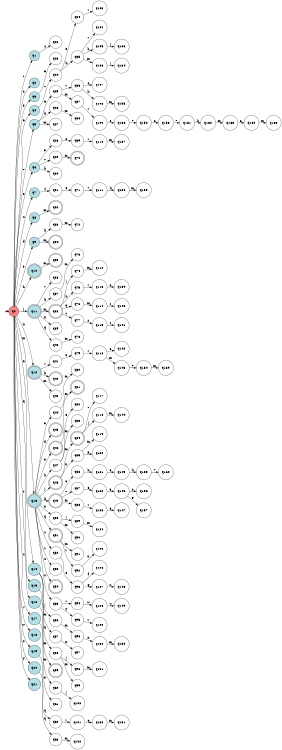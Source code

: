 digraph APTAALF {
__start0 [style = invis, shape = none, label = "", width = 0, height = 0];

rankdir=LR;
size="8,5";

s0 [style="filled", color="black", fillcolor="#ff817b" shape="circle", label="q0"];
s1 [style="filled", color="black", fillcolor="powderblue" shape="circle", label="q1"];
s2 [style="filled", color="black", fillcolor="powderblue" shape="circle", label="q2"];
s3 [style="filled", color="black", fillcolor="powderblue" shape="circle", label="q3"];
s4 [style="filled", color="black", fillcolor="powderblue" shape="circle", label="q4"];
s5 [style="filled", color="black", fillcolor="powderblue" shape="circle", label="q5"];
s6 [style="filled", color="black", fillcolor="powderblue" shape="circle", label="q6"];
s7 [style="filled", color="black", fillcolor="powderblue" shape="circle", label="q7"];
s8 [style="filled", color="black", fillcolor="powderblue" shape="circle", label="q8"];
s9 [style="filled", color="black", fillcolor="powderblue" shape="circle", label="q9"];
s10 [style="rounded,filled", color="black", fillcolor="powderblue" shape="doublecircle", label="q10"];
s11 [style="rounded,filled", color="black", fillcolor="powderblue" shape="doublecircle", label="q11"];
s12 [style="rounded,filled", color="black", fillcolor="powderblue" shape="doublecircle", label="q12"];
s13 [style="rounded,filled", color="black", fillcolor="powderblue" shape="doublecircle", label="q13"];
s14 [style="filled", color="black", fillcolor="powderblue" shape="circle", label="q14"];
s15 [style="filled", color="black", fillcolor="powderblue" shape="circle", label="q15"];
s16 [style="filled", color="black", fillcolor="powderblue" shape="circle", label="q16"];
s17 [style="filled", color="black", fillcolor="powderblue" shape="circle", label="q17"];
s18 [style="filled", color="black", fillcolor="powderblue" shape="circle", label="q18"];
s19 [style="filled", color="black", fillcolor="powderblue" shape="circle", label="q19"];
s20 [style="filled", color="black", fillcolor="powderblue" shape="circle", label="q20"];
s21 [style="filled", color="black", fillcolor="powderblue" shape="circle", label="q21"];
s22 [style="filled", color="black", fillcolor="white" shape="circle", label="q22"];
s23 [style="filled", color="black", fillcolor="white" shape="circle", label="q23"];
s24 [style="filled", color="black", fillcolor="white" shape="circle", label="q24"];
s25 [style="filled", color="black", fillcolor="white" shape="circle", label="q25"];
s26 [style="filled", color="black", fillcolor="white" shape="circle", label="q26"];
s27 [style="filled", color="black", fillcolor="white" shape="circle", label="q27"];
s28 [style="filled", color="black", fillcolor="white" shape="circle", label="q28"];
s29 [style="filled", color="black", fillcolor="white" shape="circle", label="q29"];
s30 [style="filled", color="black", fillcolor="white" shape="circle", label="q30"];
s31 [style="filled", color="black", fillcolor="white" shape="circle", label="q31"];
s32 [style="rounded,filled", color="black", fillcolor="white" shape="doublecircle", label="q32"];
s33 [style="filled", color="black", fillcolor="white" shape="circle", label="q33"];
s34 [style="rounded,filled", color="black", fillcolor="white" shape="doublecircle", label="q34"];
s35 [style="rounded,filled", color="black", fillcolor="white" shape="doublecircle", label="q35"];
s36 [style="filled", color="black", fillcolor="white" shape="circle", label="q36"];
s37 [style="filled", color="black", fillcolor="white" shape="circle", label="q37"];
s38 [style="rounded,filled", color="black", fillcolor="white" shape="doublecircle", label="q38"];
s39 [style="filled", color="black", fillcolor="white" shape="circle", label="q39"];
s40 [style="filled", color="black", fillcolor="white" shape="circle", label="q40"];
s41 [style="filled", color="black", fillcolor="white" shape="circle", label="q41"];
s42 [style="rounded,filled", color="black", fillcolor="white" shape="doublecircle", label="q42"];
s43 [style="filled", color="black", fillcolor="white" shape="circle", label="q43"];
s44 [style="filled", color="black", fillcolor="white" shape="circle", label="q44"];
s45 [style="rounded,filled", color="black", fillcolor="white" shape="doublecircle", label="q45"];
s46 [style="rounded,filled", color="black", fillcolor="white" shape="doublecircle", label="q46"];
s47 [style="filled", color="black", fillcolor="white" shape="circle", label="q47"];
s48 [style="rounded,filled", color="black", fillcolor="white" shape="doublecircle", label="q48"];
s49 [style="rounded,filled", color="black", fillcolor="white" shape="doublecircle", label="q49"];
s50 [style="filled", color="black", fillcolor="white" shape="circle", label="q50"];
s51 [style="rounded,filled", color="black", fillcolor="white" shape="doublecircle", label="q51"];
s52 [style="filled", color="black", fillcolor="white" shape="circle", label="q52"];
s53 [style="filled", color="black", fillcolor="white" shape="circle", label="q53"];
s54 [style="rounded,filled", color="black", fillcolor="white" shape="doublecircle", label="q54"];
s55 [style="filled", color="black", fillcolor="white" shape="circle", label="q55"];
s56 [style="filled", color="black", fillcolor="white" shape="circle", label="q56"];
s57 [style="filled", color="black", fillcolor="white" shape="circle", label="q57"];
s58 [style="filled", color="black", fillcolor="white" shape="circle", label="q58"];
s59 [style="rounded,filled", color="black", fillcolor="white" shape="doublecircle", label="q59"];
s60 [style="filled", color="black", fillcolor="white" shape="circle", label="q60"];
s61 [style="filled", color="black", fillcolor="white" shape="circle", label="q61"];
s62 [style="filled", color="black", fillcolor="white" shape="circle", label="q62"];
s63 [style="filled", color="black", fillcolor="white" shape="circle", label="q63"];
s64 [style="filled", color="black", fillcolor="white" shape="circle", label="q64"];
s65 [style="filled", color="black", fillcolor="white" shape="circle", label="q65"];
s66 [style="filled", color="black", fillcolor="white" shape="circle", label="q66"];
s67 [style="filled", color="black", fillcolor="white" shape="circle", label="q67"];
s68 [style="filled", color="black", fillcolor="white" shape="circle", label="q68"];
s69 [style="filled", color="black", fillcolor="white" shape="circle", label="q69"];
s70 [style="rounded,filled", color="black", fillcolor="white" shape="doublecircle", label="q70"];
s71 [style="filled", color="black", fillcolor="white" shape="circle", label="q71"];
s72 [style="filled", color="black", fillcolor="white" shape="circle", label="q72"];
s73 [style="filled", color="black", fillcolor="white" shape="circle", label="q73"];
s74 [style="filled", color="black", fillcolor="white" shape="circle", label="q74"];
s75 [style="filled", color="black", fillcolor="white" shape="circle", label="q75"];
s76 [style="filled", color="black", fillcolor="white" shape="circle", label="q76"];
s77 [style="filled", color="black", fillcolor="white" shape="circle", label="q77"];
s78 [style="filled", color="black", fillcolor="white" shape="circle", label="q78"];
s79 [style="filled", color="black", fillcolor="white" shape="circle", label="q79"];
s80 [style="filled", color="black", fillcolor="white" shape="circle", label="q80"];
s81 [style="rounded,filled", color="black", fillcolor="white" shape="doublecircle", label="q81"];
s82 [style="filled", color="black", fillcolor="white" shape="circle", label="q82"];
s83 [style="filled", color="black", fillcolor="white" shape="circle", label="q83"];
s84 [style="rounded,filled", color="black", fillcolor="white" shape="doublecircle", label="q84"];
s85 [style="filled", color="black", fillcolor="white" shape="circle", label="q85"];
s86 [style="filled", color="black", fillcolor="white" shape="circle", label="q86"];
s87 [style="filled", color="black", fillcolor="white" shape="circle", label="q87"];
s88 [style="filled", color="black", fillcolor="white" shape="circle", label="q88"];
s89 [style="filled", color="black", fillcolor="white" shape="circle", label="q89"];
s90 [style="filled", color="black", fillcolor="white" shape="circle", label="q90"];
s91 [style="filled", color="black", fillcolor="white" shape="circle", label="q91"];
s92 [style="filled", color="black", fillcolor="white" shape="circle", label="q92"];
s93 [style="filled", color="black", fillcolor="white" shape="circle", label="q93"];
s94 [style="filled", color="black", fillcolor="white" shape="circle", label="q94"];
s95 [style="filled", color="black", fillcolor="white" shape="circle", label="q95"];
s96 [style="filled", color="black", fillcolor="white" shape="circle", label="q96"];
s97 [style="filled", color="black", fillcolor="white" shape="circle", label="q97"];
s98 [style="filled", color="black", fillcolor="white" shape="circle", label="q98"];
s99 [style="filled", color="black", fillcolor="white" shape="circle", label="q99"];
s100 [style="filled", color="black", fillcolor="white" shape="circle", label="q100"];
s101 [style="filled", color="black", fillcolor="white" shape="circle", label="q101"];
s102 [style="filled", color="black", fillcolor="white" shape="circle", label="q102"];
s103 [style="filled", color="black", fillcolor="white" shape="circle", label="q103"];
s104 [style="filled", color="black", fillcolor="white" shape="circle", label="q104"];
s105 [style="filled", color="black", fillcolor="white" shape="circle", label="q105"];
s106 [style="filled", color="black", fillcolor="white" shape="circle", label="q106"];
s107 [style="filled", color="black", fillcolor="white" shape="circle", label="q107"];
s108 [style="filled", color="black", fillcolor="white" shape="circle", label="q108"];
s109 [style="filled", color="black", fillcolor="white" shape="circle", label="q109"];
s110 [style="filled", color="black", fillcolor="white" shape="circle", label="q110"];
s111 [style="filled", color="black", fillcolor="white" shape="circle", label="q111"];
s112 [style="filled", color="black", fillcolor="white" shape="circle", label="q112"];
s113 [style="filled", color="black", fillcolor="white" shape="circle", label="q113"];
s114 [style="filled", color="black", fillcolor="white" shape="circle", label="q114"];
s115 [style="filled", color="black", fillcolor="white" shape="circle", label="q115"];
s116 [style="filled", color="black", fillcolor="white" shape="circle", label="q116"];
s117 [style="filled", color="black", fillcolor="white" shape="circle", label="q117"];
s118 [style="filled", color="black", fillcolor="white" shape="circle", label="q118"];
s119 [style="filled", color="black", fillcolor="white" shape="circle", label="q119"];
s120 [style="filled", color="black", fillcolor="white" shape="circle", label="q120"];
s121 [style="filled", color="black", fillcolor="white" shape="circle", label="q121"];
s122 [style="filled", color="black", fillcolor="white" shape="circle", label="q122"];
s123 [style="filled", color="black", fillcolor="white" shape="circle", label="q123"];
s124 [style="filled", color="black", fillcolor="white" shape="circle", label="q124"];
s125 [style="filled", color="black", fillcolor="white" shape="circle", label="q125"];
s126 [style="filled", color="black", fillcolor="white" shape="circle", label="q126"];
s127 [style="filled", color="black", fillcolor="white" shape="circle", label="q127"];
s128 [style="filled", color="black", fillcolor="white" shape="circle", label="q128"];
s129 [style="filled", color="black", fillcolor="white" shape="circle", label="q129"];
s130 [style="filled", color="black", fillcolor="white" shape="circle", label="q130"];
s131 [style="filled", color="black", fillcolor="white" shape="circle", label="q131"];
s132 [style="filled", color="black", fillcolor="white" shape="circle", label="q132"];
s133 [style="filled", color="black", fillcolor="white" shape="circle", label="q133"];
s134 [style="filled", color="black", fillcolor="white" shape="circle", label="q134"];
s135 [style="filled", color="black", fillcolor="white" shape="circle", label="q135"];
s136 [style="filled", color="black", fillcolor="white" shape="circle", label="q136"];
s137 [style="filled", color="black", fillcolor="white" shape="circle", label="q137"];
s138 [style="filled", color="black", fillcolor="white" shape="circle", label="q138"];
s139 [style="filled", color="black", fillcolor="white" shape="circle", label="q139"];
s140 [style="filled", color="black", fillcolor="white" shape="circle", label="q140"];
s141 [style="filled", color="black", fillcolor="white" shape="circle", label="q141"];
s142 [style="filled", color="black", fillcolor="white" shape="circle", label="q142"];
s143 [style="filled", color="black", fillcolor="white" shape="circle", label="q143"];
s144 [style="filled", color="black", fillcolor="white" shape="circle", label="q144"];
s145 [style="filled", color="black", fillcolor="white" shape="circle", label="q145"];
s146 [style="filled", color="black", fillcolor="white" shape="circle", label="q146"];
s147 [style="filled", color="black", fillcolor="white" shape="circle", label="q147"];
s148 [style="filled", color="black", fillcolor="white" shape="circle", label="q148"];
s149 [style="filled", color="black", fillcolor="white" shape="circle", label="q149"];
s150 [style="filled", color="black", fillcolor="white" shape="circle", label="q150"];
s151 [style="filled", color="black", fillcolor="white" shape="circle", label="q151"];
s152 [style="filled", color="black", fillcolor="white" shape="circle", label="q152"];
s153 [style="filled", color="black", fillcolor="white" shape="circle", label="q153"];
s154 [style="filled", color="black", fillcolor="white" shape="circle", label="q154"];
s155 [style="filled", color="black", fillcolor="white" shape="circle", label="q155"];
s156 [style="filled", color="black", fillcolor="white" shape="circle", label="q156"];
s157 [style="filled", color="black", fillcolor="white" shape="circle", label="q157"];
s158 [style="filled", color="black", fillcolor="white" shape="circle", label="q158"];
s159 [style="filled", color="black", fillcolor="white" shape="circle", label="q159"];
s160 [style="filled", color="black", fillcolor="white" shape="circle", label="q160"];
s161 [style="filled", color="black", fillcolor="white" shape="circle", label="q161"];
s162 [style="filled", color="black", fillcolor="white" shape="circle", label="q162"];
s163 [style="filled", color="black", fillcolor="white" shape="circle", label="q163"];
s164 [style="filled", color="black", fillcolor="white" shape="circle", label="q164"];
s165 [style="filled", color="black", fillcolor="white" shape="circle", label="q165"];
subgraph cluster_main { 
	graph [pad=".75", ranksep="0.15", nodesep="0.15"];
	 style=invis; 
	__start0 -> s0 [penwidth=2];
}
s0 -> s1 [label="1"];
s0 -> s2 [label="2"];
s0 -> s3 [label="3"];
s0 -> s4 [label="6"];
s0 -> s5 [label="7"];
s0 -> s6 [label="8"];
s0 -> s7 [label="c"];
s0 -> s8 [label="d"];
s0 -> s9 [label="e"];
s0 -> s10 [label="h"];
s0 -> s11 [label="j"];
s0 -> s12 [label="k"];
s0 -> s13 [label="m"];
s0 -> s14 [label="n"];
s0 -> s15 [label="q"];
s0 -> s16 [label="t"];
s0 -> s17 [label="u"];
s0 -> s18 [label="v"];
s0 -> s19 [label="w"];
s0 -> s20 [label="x"];
s0 -> s21 [label="y"];
s1 -> s22 [label="4"];
s3 -> s23 [label="6"];
s4 -> s24 [label="7"];
s5 -> s25 [label="6"];
s5 -> s26 [label="k"];
s5 -> s27 [label="m"];
s6 -> s28 [label="3"];
s6 -> s29 [label="7"];
s6 -> s30 [label="h"];
s7 -> s31 [label="f"];
s8 -> s32 [label="m"];
s9 -> s33 [label="k"];
s9 -> s34 [label="m"];
s10 -> s35 [label="m"];
s11 -> s36 [label="7"];
s11 -> s37 [label="k"];
s11 -> s38 [label="m"];
s11 -> s39 [label="n"];
s11 -> s40 [label="q"];
s12 -> s41 [label="7"];
s12 -> s42 [label="h"];
s12 -> s43 [label="m"];
s13 -> s44 [label="3"];
s13 -> s45 [label="d"];
s13 -> s46 [label="e"];
s13 -> s47 [label="h"];
s13 -> s48 [label="j"];
s13 -> s49 [label="k"];
s13 -> s50 [label="n"];
s13 -> s51 [label="q"];
s13 -> s52 [label="s"];
s13 -> s53 [label="t"];
s13 -> s54 [label="u"];
s13 -> s55 [label="w"];
s14 -> s56 [label="j"];
s14 -> s57 [label="m"];
s14 -> s58 [label="q"];
s15 -> s59 [label="m"];
s16 -> s60 [label="m"];
s17 -> s61 [label="e"];
s19 -> s62 [label="q"];
s20 -> s63 [label="q"];
s24 -> s64 [label="6"];
s24 -> s65 [label="k"];
s25 -> s66 [label="7"];
s25 -> s67 [label="m"];
s26 -> s68 [label="m"];
s28 -> s69 [label="6"];
s29 -> s70 [label="m"];
s31 -> s71 [label="e"];
s33 -> s72 [label="m"];
s37 -> s73 [label="m"];
s38 -> s74 [label="j"];
s38 -> s75 [label="k"];
s38 -> s76 [label="q"];
s38 -> s77 [label="t"];
s40 -> s78 [label="m"];
s41 -> s79 [label="6"];
s44 -> s80 [label="m"];
s46 -> s81 [label="m"];
s47 -> s82 [label="6"];
s47 -> s83 [label="m"];
s48 -> s84 [label="m"];
s48 -> s85 [label="n"];
s49 -> s86 [label="6"];
s49 -> s87 [label="7"];
s49 -> s88 [label="m"];
s50 -> s89 [label="j"];
s50 -> s90 [label="m"];
s51 -> s91 [label="m"];
s51 -> s92 [label="r"];
s52 -> s93 [label="e"];
s55 -> s94 [label="7"];
s55 -> s95 [label="y"];
s56 -> s96 [label="m"];
s57 -> s97 [label="n"];
s58 -> s98 [label="j"];
s58 -> s99 [label="m"];
s60 -> s100 [label="j"];
s62 -> s101 [label="r"];
s63 -> s102 [label="m"];
s64 -> s103 [label="7"];
s65 -> s104 [label="7"];
s65 -> s105 [label="h"];
s65 -> s106 [label="m"];
s66 -> s107 [label="6"];
s66 -> s108 [label="k"];
s67 -> s109 [label="7"];
s69 -> s110 [label="7"];
s71 -> s111 [label="7"];
s74 -> s112 [label="m"];
s75 -> s113 [label="7"];
s76 -> s114 [label="m"];
s77 -> s115 [label="s"];
s79 -> s116 [label="7"];
s84 -> s117 [label="7"];
s84 -> s118 [label="j"];
s85 -> s119 [label="m"];
s85 -> s120 [label="p"];
s86 -> s121 [label="k"];
s87 -> s122 [label="6"];
s88 -> s123 [label="7"];
s89 -> s124 [label="m"];
s92 -> s125 [label="x"];
s93 -> s126 [label="f"];
s93 -> s127 [label="g"];
s94 -> s128 [label="w"];
s95 -> s129 [label="v"];
s96 -> s130 [label="n"];
s98 -> s131 [label="m"];
s101 -> s132 [label="q"];
s105 -> s133 [label="j"];
s106 -> s134 [label="j"];
s108 -> s135 [label="m"];
s109 -> s136 [label="6"];
s110 -> s137 [label="m"];
s111 -> s138 [label="k"];
s113 -> s139 [label="6"];
s114 -> s140 [label="t"];
s115 -> s141 [label="t"];
s116 -> s142 [label="6"];
s116 -> s143 [label="m"];
s118 -> s144 [label="m"];
s121 -> s145 [label="6"];
s122 -> s146 [label="3"];
s123 -> s147 [label="6"];
s127 -> s148 [label="u"];
s128 -> s149 [label="y"];
s130 -> s150 [label="m"];
s132 -> s151 [label="m"];
s136 -> s152 [label="7"];
s138 -> s153 [label="m"];
s143 -> s154 [label="7"];
s145 -> s155 [label="k"];
s146 -> s156 [label="2"];
s146 -> s157 [label="8"];
s152 -> s158 [label="6"];
s154 -> s159 [label="m"];
s155 -> s160 [label="7"];
s158 -> s161 [label="7"];
s161 -> s162 [label="k"];
s162 -> s163 [label="m"];
s163 -> s164 [label="6"];
s164 -> s165 [label="m"];

}